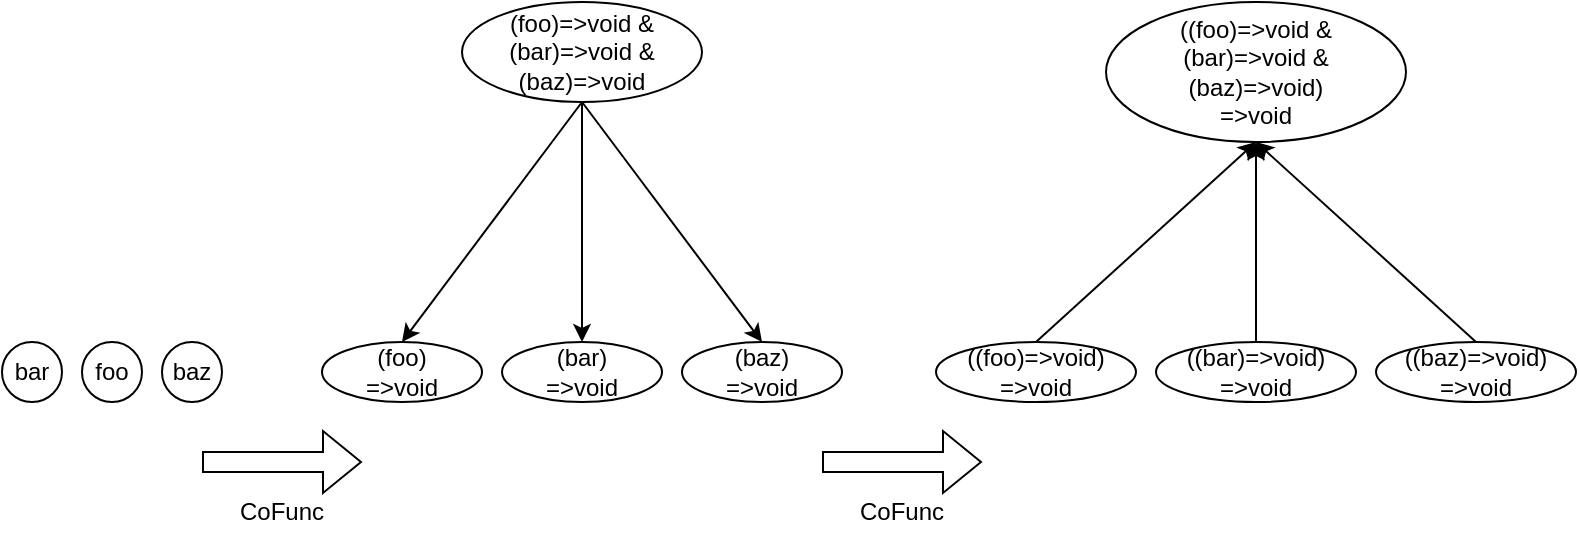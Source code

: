 <mxfile version="16.0.0" type="github">
  <diagram id="d_YUVAbH0xJJSEouSpRH" name="Page-1">
    <mxGraphModel dx="1054" dy="1129" grid="1" gridSize="10" guides="1" tooltips="1" connect="1" arrows="1" fold="1" page="1" pageScale="1" pageWidth="827" pageHeight="1169" math="0" shadow="0">
      <root>
        <mxCell id="0" />
        <mxCell id="1" parent="0" />
        <mxCell id="6tfxcnYcnnUwI2l_sp5J-2" value="bar" style="ellipse;whiteSpace=wrap;html=1;aspect=fixed;" vertex="1" parent="1">
          <mxGeometry x="20" y="530" width="30" height="30" as="geometry" />
        </mxCell>
        <mxCell id="6tfxcnYcnnUwI2l_sp5J-4" value="foo" style="ellipse;whiteSpace=wrap;html=1;aspect=fixed;" vertex="1" parent="1">
          <mxGeometry x="60" y="530" width="30" height="30" as="geometry" />
        </mxCell>
        <mxCell id="6tfxcnYcnnUwI2l_sp5J-7" value="baz" style="ellipse;whiteSpace=wrap;html=1;aspect=fixed;" vertex="1" parent="1">
          <mxGeometry x="100" y="530" width="30" height="30" as="geometry" />
        </mxCell>
        <mxCell id="6tfxcnYcnnUwI2l_sp5J-9" value="(bar)&lt;br&gt;=&amp;gt;void" style="ellipse;whiteSpace=wrap;html=1;" vertex="1" parent="1">
          <mxGeometry x="270" y="530" width="80" height="30" as="geometry" />
        </mxCell>
        <mxCell id="6tfxcnYcnnUwI2l_sp5J-10" value="(foo)&lt;br&gt;=&amp;gt;void" style="ellipse;whiteSpace=wrap;html=1;" vertex="1" parent="1">
          <mxGeometry x="180" y="530" width="80" height="30" as="geometry" />
        </mxCell>
        <mxCell id="6tfxcnYcnnUwI2l_sp5J-12" value="(baz)&lt;br&gt;=&amp;gt;void" style="ellipse;whiteSpace=wrap;html=1;" vertex="1" parent="1">
          <mxGeometry x="360" y="530" width="80" height="30" as="geometry" />
        </mxCell>
        <mxCell id="6tfxcnYcnnUwI2l_sp5J-13" value="((foo)=&amp;gt;void)&lt;br&gt;=&amp;gt;void" style="ellipse;whiteSpace=wrap;html=1;" vertex="1" parent="1">
          <mxGeometry x="487" y="530" width="100" height="30" as="geometry" />
        </mxCell>
        <mxCell id="6tfxcnYcnnUwI2l_sp5J-14" value="((bar)=&amp;gt;void)&lt;br&gt;=&amp;gt;void" style="ellipse;whiteSpace=wrap;html=1;" vertex="1" parent="1">
          <mxGeometry x="597" y="530" width="100" height="30" as="geometry" />
        </mxCell>
        <mxCell id="6tfxcnYcnnUwI2l_sp5J-15" value="((baz)=&amp;gt;void)&lt;br&gt;=&amp;gt;void" style="ellipse;whiteSpace=wrap;html=1;" vertex="1" parent="1">
          <mxGeometry x="707" y="530" width="100" height="30" as="geometry" />
        </mxCell>
        <mxCell id="6tfxcnYcnnUwI2l_sp5J-16" value="((foo)=&amp;gt;void &amp;amp;&lt;br&gt;(bar)=&amp;gt;void &amp;amp;&lt;br&gt;(baz)=&amp;gt;void)&lt;br&gt;=&amp;gt;void" style="ellipse;whiteSpace=wrap;html=1;" vertex="1" parent="1">
          <mxGeometry x="572" y="360" width="150" height="70" as="geometry" />
        </mxCell>
        <mxCell id="6tfxcnYcnnUwI2l_sp5J-17" value="(foo)=&amp;gt;void &amp;amp;&lt;br&gt;(bar)=&amp;gt;void &amp;amp;&lt;br&gt;(baz)=&amp;gt;void" style="ellipse;whiteSpace=wrap;html=1;" vertex="1" parent="1">
          <mxGeometry x="250" y="360" width="120" height="50" as="geometry" />
        </mxCell>
        <mxCell id="6tfxcnYcnnUwI2l_sp5J-21" value="" style="endArrow=classic;html=1;rounded=0;entryX=0.5;entryY=0;entryDx=0;entryDy=0;exitX=0.5;exitY=1;exitDx=0;exitDy=0;" edge="1" parent="1" source="6tfxcnYcnnUwI2l_sp5J-17" target="6tfxcnYcnnUwI2l_sp5J-9">
          <mxGeometry width="50" height="50" relative="1" as="geometry">
            <mxPoint x="390" y="560" as="sourcePoint" />
            <mxPoint x="440" y="510" as="targetPoint" />
          </mxGeometry>
        </mxCell>
        <mxCell id="6tfxcnYcnnUwI2l_sp5J-22" value="" style="endArrow=classic;html=1;rounded=0;entryX=0.5;entryY=0;entryDx=0;entryDy=0;exitX=0.5;exitY=1;exitDx=0;exitDy=0;" edge="1" parent="1" source="6tfxcnYcnnUwI2l_sp5J-17" target="6tfxcnYcnnUwI2l_sp5J-10">
          <mxGeometry width="50" height="50" relative="1" as="geometry">
            <mxPoint x="390" y="560" as="sourcePoint" />
            <mxPoint x="440" y="510" as="targetPoint" />
          </mxGeometry>
        </mxCell>
        <mxCell id="6tfxcnYcnnUwI2l_sp5J-23" value="" style="endArrow=classic;html=1;rounded=0;entryX=0.5;entryY=0;entryDx=0;entryDy=0;" edge="1" parent="1" target="6tfxcnYcnnUwI2l_sp5J-12">
          <mxGeometry width="50" height="50" relative="1" as="geometry">
            <mxPoint x="310" y="410" as="sourcePoint" />
            <mxPoint x="440" y="510" as="targetPoint" />
          </mxGeometry>
        </mxCell>
        <mxCell id="6tfxcnYcnnUwI2l_sp5J-24" value="" style="endArrow=classic;html=1;rounded=0;entryX=0.5;entryY=1;entryDx=0;entryDy=0;exitX=0.5;exitY=0;exitDx=0;exitDy=0;" edge="1" parent="1" source="6tfxcnYcnnUwI2l_sp5J-13" target="6tfxcnYcnnUwI2l_sp5J-16">
          <mxGeometry width="50" height="50" relative="1" as="geometry">
            <mxPoint x="390" y="560" as="sourcePoint" />
            <mxPoint x="440" y="510" as="targetPoint" />
          </mxGeometry>
        </mxCell>
        <mxCell id="6tfxcnYcnnUwI2l_sp5J-25" value="" style="endArrow=classic;html=1;rounded=0;entryX=0.5;entryY=1;entryDx=0;entryDy=0;exitX=0.5;exitY=0;exitDx=0;exitDy=0;" edge="1" parent="1" source="6tfxcnYcnnUwI2l_sp5J-14" target="6tfxcnYcnnUwI2l_sp5J-16">
          <mxGeometry width="50" height="50" relative="1" as="geometry">
            <mxPoint x="390" y="560" as="sourcePoint" />
            <mxPoint x="440" y="510" as="targetPoint" />
          </mxGeometry>
        </mxCell>
        <mxCell id="6tfxcnYcnnUwI2l_sp5J-26" value="" style="endArrow=classic;html=1;rounded=0;entryX=0.5;entryY=1;entryDx=0;entryDy=0;exitX=0.5;exitY=0;exitDx=0;exitDy=0;" edge="1" parent="1" source="6tfxcnYcnnUwI2l_sp5J-15" target="6tfxcnYcnnUwI2l_sp5J-16">
          <mxGeometry width="50" height="50" relative="1" as="geometry">
            <mxPoint x="390" y="560" as="sourcePoint" />
            <mxPoint x="440" y="510" as="targetPoint" />
          </mxGeometry>
        </mxCell>
        <mxCell id="6tfxcnYcnnUwI2l_sp5J-28" value="" style="shape=flexArrow;endArrow=classic;html=1;rounded=0;" edge="1" parent="1">
          <mxGeometry width="50" height="50" relative="1" as="geometry">
            <mxPoint x="120" y="590" as="sourcePoint" />
            <mxPoint x="200" y="590" as="targetPoint" />
          </mxGeometry>
        </mxCell>
        <mxCell id="6tfxcnYcnnUwI2l_sp5J-29" value="CoFunc" style="text;html=1;strokeColor=none;fillColor=none;align=center;verticalAlign=middle;whiteSpace=wrap;rounded=0;" vertex="1" parent="1">
          <mxGeometry x="130" y="600" width="60" height="30" as="geometry" />
        </mxCell>
        <mxCell id="6tfxcnYcnnUwI2l_sp5J-30" value="" style="shape=flexArrow;endArrow=classic;html=1;rounded=0;" edge="1" parent="1">
          <mxGeometry width="50" height="50" relative="1" as="geometry">
            <mxPoint x="430" y="590" as="sourcePoint" />
            <mxPoint x="510" y="590" as="targetPoint" />
          </mxGeometry>
        </mxCell>
        <mxCell id="6tfxcnYcnnUwI2l_sp5J-31" value="CoFunc" style="text;html=1;strokeColor=none;fillColor=none;align=center;verticalAlign=middle;whiteSpace=wrap;rounded=0;" vertex="1" parent="1">
          <mxGeometry x="440" y="600" width="60" height="30" as="geometry" />
        </mxCell>
      </root>
    </mxGraphModel>
  </diagram>
</mxfile>
